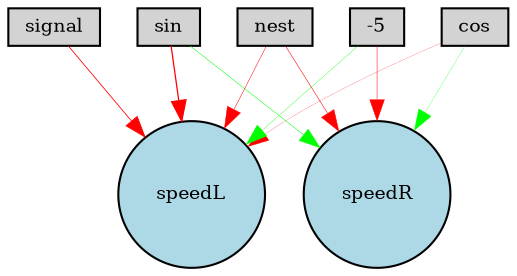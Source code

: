 digraph {
	node [fontsize=9 height=0.2 shape=circle width=0.2]
	cos [fillcolor=lightgray shape=box style=filled]
	sin [fillcolor=lightgray shape=box style=filled]
	nest [fillcolor=lightgray shape=box style=filled]
	signal [fillcolor=lightgray shape=box style=filled]
	-5 [fillcolor=lightgray shape=box style=filled]
	speedL [fillcolor=lightblue style=filled]
	speedR [fillcolor=lightblue style=filled]
	-5 -> speedL [color=green penwidth=0.16981921489223623 style=solid]
	nest -> speedR [color=red penwidth=0.26651332796736416 style=solid]
	sin -> speedR [color=green penwidth=0.24268435775419797 style=solid]
	-5 -> speedR [color=red penwidth=0.24416353421591105 style=solid]
	cos -> speedL [color=red penwidth=0.10310940383224425 style=solid]
	signal -> speedL [color=red penwidth=0.3916478483967776 style=solid]
	cos -> speedR [color=green penwidth=0.12655800207924245 style=solid]
	nest -> speedL [color=red penwidth=0.2403421713857383 style=solid]
	sin -> speedL [color=red penwidth=0.6043371141886457 style=solid]
}
